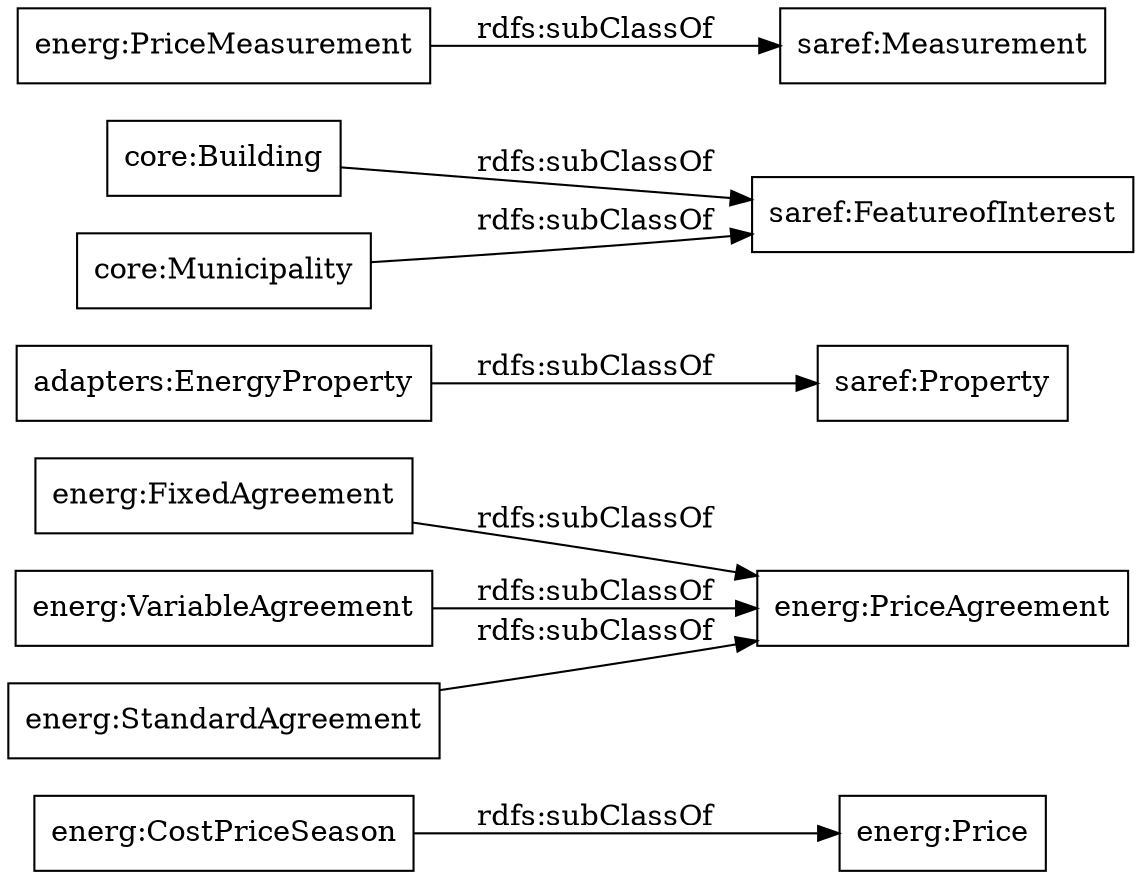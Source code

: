 digraph ar2dtool_diagram { 
rankdir=LR;
size="1000"
node [shape = rectangle, color="black"]; "energ:CostPriceSeason" "energ:FixedAgreement" "energ:PriceAgreement" "saref:Property" "energ:VariableAgreement" "energ:Price" "adapters:EnergyProperty" "core:Building" "core:Municipality" "saref:FeatureofInterest" "saref:Measurement" "energ:PriceMeasurement" "energ:StandardAgreement" ; /*classes style*/
	"core:Building" -> "saref:FeatureofInterest" [ label = "rdfs:subClassOf" ];
	"energ:FixedAgreement" -> "energ:PriceAgreement" [ label = "rdfs:subClassOf" ];
	"energ:VariableAgreement" -> "energ:PriceAgreement" [ label = "rdfs:subClassOf" ];
	"core:Municipality" -> "saref:FeatureofInterest" [ label = "rdfs:subClassOf" ];
	"adapters:EnergyProperty" -> "saref:Property" [ label = "rdfs:subClassOf" ];
	"energ:StandardAgreement" -> "energ:PriceAgreement" [ label = "rdfs:subClassOf" ];
	"energ:PriceMeasurement" -> "saref:Measurement" [ label = "rdfs:subClassOf" ];
	"energ:CostPriceSeason" -> "energ:Price" [ label = "rdfs:subClassOf" ];

}
